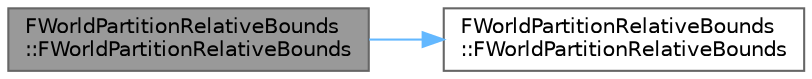 digraph "FWorldPartitionRelativeBounds::FWorldPartitionRelativeBounds"
{
 // INTERACTIVE_SVG=YES
 // LATEX_PDF_SIZE
  bgcolor="transparent";
  edge [fontname=Helvetica,fontsize=10,labelfontname=Helvetica,labelfontsize=10];
  node [fontname=Helvetica,fontsize=10,shape=box,height=0.2,width=0.4];
  rankdir="LR";
  Node1 [id="Node000001",label="FWorldPartitionRelativeBounds\l::FWorldPartitionRelativeBounds",height=0.2,width=0.4,color="gray40", fillcolor="grey60", style="filled", fontcolor="black",tooltip=" "];
  Node1 -> Node2 [id="edge1_Node000001_Node000002",color="steelblue1",style="solid",tooltip=" "];
  Node2 [id="Node000002",label="FWorldPartitionRelativeBounds\l::FWorldPartitionRelativeBounds",height=0.2,width=0.4,color="grey40", fillcolor="white", style="filled",URL="$d0/d20/structFWorldPartitionRelativeBounds.html#a11a3759cf03cb66ae16a90b2fca8a691",tooltip=" "];
}

